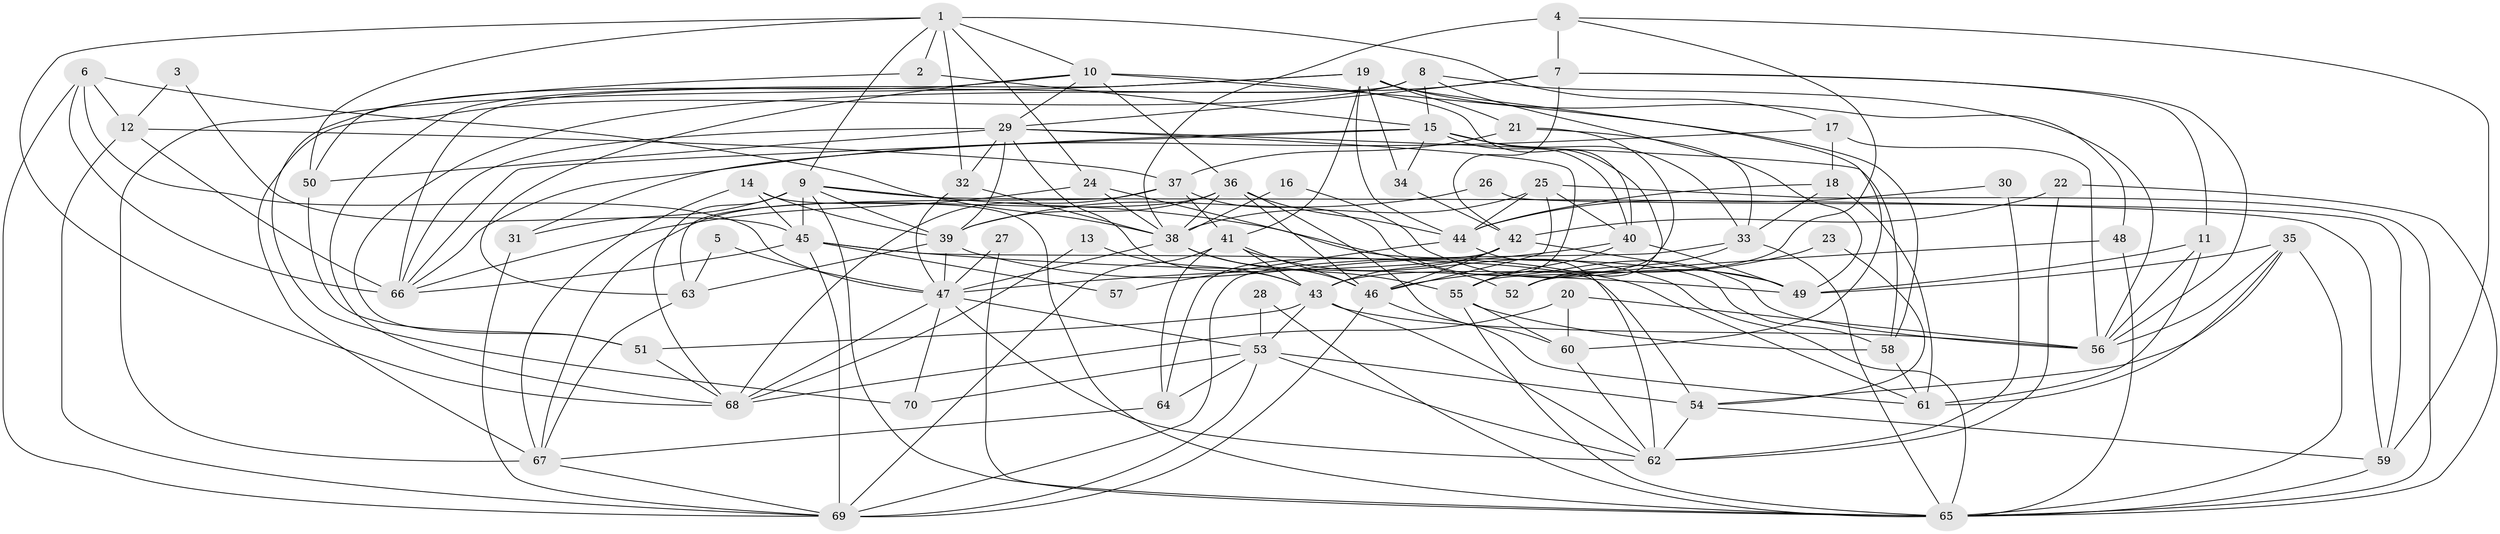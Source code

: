 // original degree distribution, {3: 0.2785714285714286, 4: 0.2642857142857143, 9: 0.014285714285714285, 8: 0.007142857142857143, 6: 0.1, 2: 0.14285714285714285, 5: 0.15714285714285714, 7: 0.03571428571428571}
// Generated by graph-tools (version 1.1) at 2025/50/03/09/25 03:50:14]
// undirected, 70 vertices, 191 edges
graph export_dot {
graph [start="1"]
  node [color=gray90,style=filled];
  1;
  2;
  3;
  4;
  5;
  6;
  7;
  8;
  9;
  10;
  11;
  12;
  13;
  14;
  15;
  16;
  17;
  18;
  19;
  20;
  21;
  22;
  23;
  24;
  25;
  26;
  27;
  28;
  29;
  30;
  31;
  32;
  33;
  34;
  35;
  36;
  37;
  38;
  39;
  40;
  41;
  42;
  43;
  44;
  45;
  46;
  47;
  48;
  49;
  50;
  51;
  52;
  53;
  54;
  55;
  56;
  57;
  58;
  59;
  60;
  61;
  62;
  63;
  64;
  65;
  66;
  67;
  68;
  69;
  70;
  1 -- 2 [weight=1.0];
  1 -- 9 [weight=1.0];
  1 -- 10 [weight=1.0];
  1 -- 17 [weight=1.0];
  1 -- 24 [weight=1.0];
  1 -- 32 [weight=1.0];
  1 -- 50 [weight=1.0];
  1 -- 68 [weight=1.0];
  2 -- 15 [weight=1.0];
  2 -- 50 [weight=1.0];
  3 -- 12 [weight=1.0];
  3 -- 45 [weight=1.0];
  4 -- 7 [weight=1.0];
  4 -- 38 [weight=2.0];
  4 -- 43 [weight=1.0];
  4 -- 59 [weight=1.0];
  5 -- 47 [weight=1.0];
  5 -- 63 [weight=1.0];
  6 -- 12 [weight=1.0];
  6 -- 38 [weight=1.0];
  6 -- 47 [weight=1.0];
  6 -- 66 [weight=1.0];
  6 -- 69 [weight=1.0];
  7 -- 11 [weight=1.0];
  7 -- 29 [weight=1.0];
  7 -- 42 [weight=1.0];
  7 -- 51 [weight=1.0];
  7 -- 56 [weight=1.0];
  8 -- 15 [weight=1.0];
  8 -- 49 [weight=1.0];
  8 -- 56 [weight=1.0];
  8 -- 66 [weight=2.0];
  8 -- 67 [weight=1.0];
  9 -- 31 [weight=1.0];
  9 -- 39 [weight=1.0];
  9 -- 45 [weight=1.0];
  9 -- 58 [weight=1.0];
  9 -- 59 [weight=1.0];
  9 -- 65 [weight=1.0];
  9 -- 68 [weight=1.0];
  10 -- 29 [weight=1.0];
  10 -- 36 [weight=1.0];
  10 -- 40 [weight=1.0];
  10 -- 58 [weight=1.0];
  10 -- 63 [weight=1.0];
  10 -- 70 [weight=1.0];
  11 -- 49 [weight=1.0];
  11 -- 56 [weight=1.0];
  11 -- 61 [weight=1.0];
  12 -- 37 [weight=1.0];
  12 -- 66 [weight=1.0];
  12 -- 69 [weight=1.0];
  13 -- 43 [weight=1.0];
  13 -- 68 [weight=1.0];
  14 -- 39 [weight=1.0];
  14 -- 45 [weight=1.0];
  14 -- 65 [weight=1.0];
  14 -- 67 [weight=1.0];
  15 -- 31 [weight=1.0];
  15 -- 33 [weight=1.0];
  15 -- 34 [weight=1.0];
  15 -- 40 [weight=1.0];
  15 -- 52 [weight=1.0];
  15 -- 66 [weight=1.0];
  16 -- 38 [weight=1.0];
  16 -- 49 [weight=1.0];
  17 -- 18 [weight=1.0];
  17 -- 56 [weight=1.0];
  17 -- 66 [weight=1.0];
  18 -- 33 [weight=1.0];
  18 -- 44 [weight=1.0];
  18 -- 61 [weight=1.0];
  19 -- 21 [weight=1.0];
  19 -- 34 [weight=1.0];
  19 -- 41 [weight=1.0];
  19 -- 44 [weight=1.0];
  19 -- 48 [weight=1.0];
  19 -- 60 [weight=1.0];
  19 -- 67 [weight=1.0];
  19 -- 68 [weight=1.0];
  20 -- 56 [weight=1.0];
  20 -- 60 [weight=1.0];
  20 -- 68 [weight=1.0];
  21 -- 33 [weight=1.0];
  21 -- 37 [weight=1.0];
  21 -- 55 [weight=1.0];
  22 -- 42 [weight=1.0];
  22 -- 62 [weight=1.0];
  22 -- 65 [weight=1.0];
  23 -- 46 [weight=1.0];
  23 -- 54 [weight=1.0];
  24 -- 38 [weight=1.0];
  24 -- 52 [weight=1.0];
  24 -- 66 [weight=1.0];
  25 -- 38 [weight=1.0];
  25 -- 40 [weight=1.0];
  25 -- 44 [weight=1.0];
  25 -- 46 [weight=1.0];
  25 -- 65 [weight=1.0];
  26 -- 39 [weight=1.0];
  26 -- 59 [weight=1.0];
  27 -- 47 [weight=1.0];
  27 -- 65 [weight=1.0];
  28 -- 53 [weight=1.0];
  28 -- 65 [weight=1.0];
  29 -- 32 [weight=1.0];
  29 -- 39 [weight=1.0];
  29 -- 43 [weight=1.0];
  29 -- 50 [weight=1.0];
  29 -- 55 [weight=1.0];
  29 -- 58 [weight=1.0];
  29 -- 66 [weight=1.0];
  30 -- 44 [weight=1.0];
  30 -- 62 [weight=1.0];
  31 -- 69 [weight=1.0];
  32 -- 38 [weight=1.0];
  32 -- 47 [weight=1.0];
  33 -- 52 [weight=1.0];
  33 -- 65 [weight=1.0];
  33 -- 69 [weight=1.0];
  34 -- 42 [weight=1.0];
  35 -- 49 [weight=1.0];
  35 -- 54 [weight=1.0];
  35 -- 56 [weight=1.0];
  35 -- 61 [weight=1.0];
  35 -- 65 [weight=1.0];
  36 -- 38 [weight=1.0];
  36 -- 39 [weight=1.0];
  36 -- 44 [weight=1.0];
  36 -- 46 [weight=1.0];
  36 -- 60 [weight=1.0];
  36 -- 67 [weight=1.0];
  37 -- 41 [weight=1.0];
  37 -- 56 [weight=1.0];
  37 -- 63 [weight=1.0];
  37 -- 68 [weight=1.0];
  38 -- 46 [weight=2.0];
  38 -- 47 [weight=1.0];
  38 -- 55 [weight=1.0];
  39 -- 47 [weight=1.0];
  39 -- 61 [weight=1.0];
  39 -- 63 [weight=1.0];
  40 -- 47 [weight=2.0];
  40 -- 49 [weight=1.0];
  40 -- 55 [weight=1.0];
  41 -- 43 [weight=1.0];
  41 -- 46 [weight=1.0];
  41 -- 64 [weight=1.0];
  41 -- 65 [weight=1.0];
  41 -- 69 [weight=1.0];
  42 -- 43 [weight=1.0];
  42 -- 46 [weight=1.0];
  42 -- 49 [weight=1.0];
  42 -- 64 [weight=1.0];
  43 -- 51 [weight=1.0];
  43 -- 53 [weight=1.0];
  43 -- 56 [weight=1.0];
  43 -- 62 [weight=1.0];
  44 -- 57 [weight=1.0];
  44 -- 62 [weight=1.0];
  45 -- 49 [weight=1.0];
  45 -- 54 [weight=1.0];
  45 -- 57 [weight=1.0];
  45 -- 66 [weight=1.0];
  45 -- 69 [weight=1.0];
  46 -- 61 [weight=1.0];
  46 -- 69 [weight=1.0];
  47 -- 53 [weight=1.0];
  47 -- 62 [weight=1.0];
  47 -- 68 [weight=1.0];
  47 -- 70 [weight=1.0];
  48 -- 52 [weight=1.0];
  48 -- 65 [weight=1.0];
  50 -- 51 [weight=1.0];
  51 -- 68 [weight=1.0];
  53 -- 54 [weight=1.0];
  53 -- 62 [weight=1.0];
  53 -- 64 [weight=1.0];
  53 -- 69 [weight=1.0];
  53 -- 70 [weight=1.0];
  54 -- 59 [weight=1.0];
  54 -- 62 [weight=2.0];
  55 -- 58 [weight=1.0];
  55 -- 60 [weight=1.0];
  55 -- 65 [weight=1.0];
  58 -- 61 [weight=1.0];
  59 -- 65 [weight=1.0];
  60 -- 62 [weight=1.0];
  63 -- 67 [weight=1.0];
  64 -- 67 [weight=1.0];
  67 -- 69 [weight=1.0];
}
